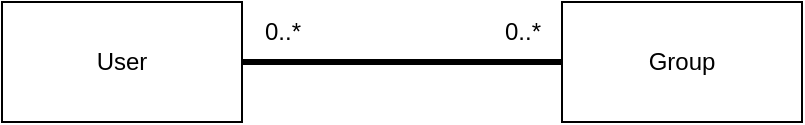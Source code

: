 <mxfile>
    <diagram id="R5DX7L9f6aALNVC7evGq" name="Page-1">
        <mxGraphModel dx="1468" dy="648" grid="0" gridSize="10" guides="1" tooltips="1" connect="1" arrows="1" fold="1" page="0" pageScale="1" pageWidth="850" pageHeight="1100" background="none" math="0" shadow="0">
            <root>
                <mxCell id="0"/>
                <mxCell id="1" parent="0"/>
                <mxCell id="3" value="" style="endArrow=none;startArrow=none;endFill=0;startFill=0;endSize=8;html=1;verticalAlign=bottom;labelBackgroundColor=none;strokeWidth=3;" parent="1" edge="1">
                    <mxGeometry width="160" relative="1" as="geometry">
                        <mxPoint x="-140" y="420" as="sourcePoint"/>
                        <mxPoint x="20" y="420" as="targetPoint"/>
                    </mxGeometry>
                </mxCell>
                <mxCell id="4" value="User" style="rounded=0;whiteSpace=wrap;html=1;" parent="1" vertex="1">
                    <mxGeometry x="-260" y="390" width="120" height="60" as="geometry"/>
                </mxCell>
                <mxCell id="5" value="Group" style="rounded=0;whiteSpace=wrap;html=1;" parent="1" vertex="1">
                    <mxGeometry x="20" y="390" width="120" height="60" as="geometry"/>
                </mxCell>
                <mxCell id="6" value="0..*" style="text;html=1;align=center;verticalAlign=middle;resizable=0;points=[];autosize=1;strokeColor=none;fillColor=none;" parent="1" vertex="1">
                    <mxGeometry x="-20" y="390" width="40" height="30" as="geometry"/>
                </mxCell>
                <mxCell id="7" value="0..*" style="text;html=1;align=center;verticalAlign=middle;resizable=0;points=[];autosize=1;strokeColor=none;fillColor=none;" parent="1" vertex="1">
                    <mxGeometry x="-140" y="390" width="40" height="30" as="geometry"/>
                </mxCell>
            </root>
        </mxGraphModel>
    </diagram>
    <diagram id="40vQjBlzJsTqhU88x1tG" name="Page-2">
        <mxGraphModel dx="1575" dy="713" grid="1" gridSize="10" guides="1" tooltips="1" connect="1" arrows="1" fold="1" page="0" pageScale="1" pageWidth="850" pageHeight="1100" math="0" shadow="0">
            <root>
                <mxCell id="0"/>
                <mxCell id="1" parent="0"/>
                <mxCell id="JWiuUgN_97JFrRRaoGbF-3" style="edgeStyle=none;html=1;exitX=1;exitY=0.5;exitDx=0;exitDy=0;" parent="1" source="JWiuUgN_97JFrRRaoGbF-1" edge="1">
                    <mxGeometry relative="1" as="geometry">
                        <mxPoint x="110" y="110" as="targetPoint"/>
                    </mxGeometry>
                </mxCell>
                <mxCell id="JWiuUgN_97JFrRRaoGbF-1" value="&lt;font&gt;cacascasc&lt;/font&gt;" style="rounded=1;whiteSpace=wrap;html=1;" parent="1" vertex="1">
                    <mxGeometry x="-160" y="90" width="130" height="70" as="geometry"/>
                </mxCell>
                <mxCell id="JWiuUgN_97JFrRRaoGbF-2" value="&lt;font&gt;cacascasc&lt;/font&gt;" style="rounded=1;whiteSpace=wrap;html=1;" parent="1" vertex="1">
                    <mxGeometry x="140" y="80" width="130" height="70" as="geometry"/>
                </mxCell>
                <mxCell id="JWiuUgN_97JFrRRaoGbF-4" value="Class1" style="swimlane;fontStyle=1;align=center;verticalAlign=middle;childLayout=stackLayout;horizontal=1;startSize=29;horizontalStack=0;resizeParent=1;resizeParentMax=0;resizeLast=0;collapsible=0;marginBottom=0;html=1;whiteSpace=wrap;" parent="1" vertex="1">
                    <mxGeometry x="-190" y="310" width="140" height="79" as="geometry"/>
                </mxCell>
                <mxCell id="JWiuUgN_97JFrRRaoGbF-5" value="&amp;lt;&amp;lt;stereotype1&amp;gt;&amp;gt;" style="text;html=1;strokeColor=none;fillColor=none;align=center;verticalAlign=middle;spacingLeft=4;spacingRight=4;overflow=hidden;rotatable=0;points=[[0,0.5],[1,0.5]];portConstraint=eastwest;whiteSpace=wrap;" parent="JWiuUgN_97JFrRRaoGbF-4" vertex="1">
                    <mxGeometry y="29" width="140" height="25" as="geometry"/>
                </mxCell>
                <mxCell id="JWiuUgN_97JFrRRaoGbF-6" value="stereotype property 1" style="text;html=1;strokeColor=none;fillColor=none;align=left;verticalAlign=middle;spacingLeft=4;spacingRight=4;overflow=hidden;rotatable=0;points=[[0,0.5],[1,0.5]];portConstraint=eastwest;whiteSpace=wrap;" parent="JWiuUgN_97JFrRRaoGbF-4" vertex="1">
                    <mxGeometry y="54" width="140" height="25" as="geometry"/>
                </mxCell>
            </root>
        </mxGraphModel>
    </diagram>
    <diagram id="2pAwrf065ESyjXPzgfqA" name="Page-3">
        <mxGraphModel dx="1175" dy="713" grid="1" gridSize="10" guides="1" tooltips="1" connect="1" arrows="1" fold="1" page="1" pageScale="1" pageWidth="850" pageHeight="1100" math="0" shadow="0">
            <root>
                <mxCell id="0"/>
                <mxCell id="1" parent="0"/>
            </root>
        </mxGraphModel>
    </diagram>
</mxfile>
